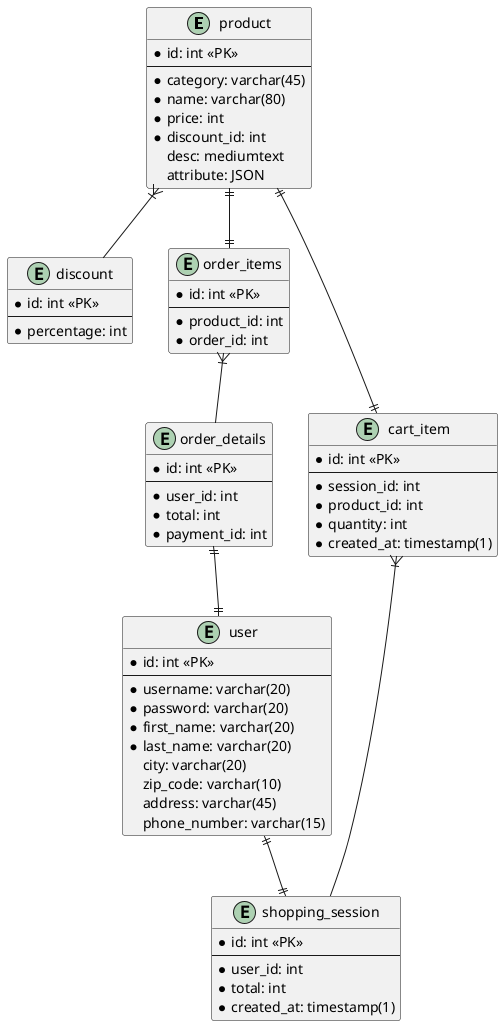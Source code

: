 @startuml webshop
entity product{
  * id: int <<PK>>
  --
  * category: varchar(45)
  * name: varchar(80)
  * price: int
  * discount_id: int
  desc: mediumtext
  attribute: JSON
}
entity discount{
  * id: int <<PK>>
  --
  * percentage: int
}
entity order_items{
  * id: int <<PK>>
  --
  * product_id: int
  * order_id: int
}
entity order_details{
  * id: int <<PK>>
  --
  * user_id: int
  * total: int
  * payment_id: int
}
entity cart_item{
  * id: int <<PK>>
  --
  * session_id: int
  * product_id: int
  * quantity: int
  * created_at: timestamp(1)
}
entity shopping_session{
  * id: int <<PK>>
  --
  * user_id: int
  * total: int
  * created_at: timestamp(1)
}
entity user{
  * id: int <<PK>>
  --
  * username: varchar(20)
  * password: varchar(20)
  * first_name: varchar(20)
  * last_name: varchar(20)
  city: varchar(20)
  zip_code: varchar(10)
  address: varchar(45)
  phone_number: varchar(15)
}



product }|-- discount
product ||--|| cart_item
product ||--|| order_items
order_items }|-- order_details
order_details ||--|| user
user ||--|| shopping_session
cart_item }|-- shopping_session
@enduml